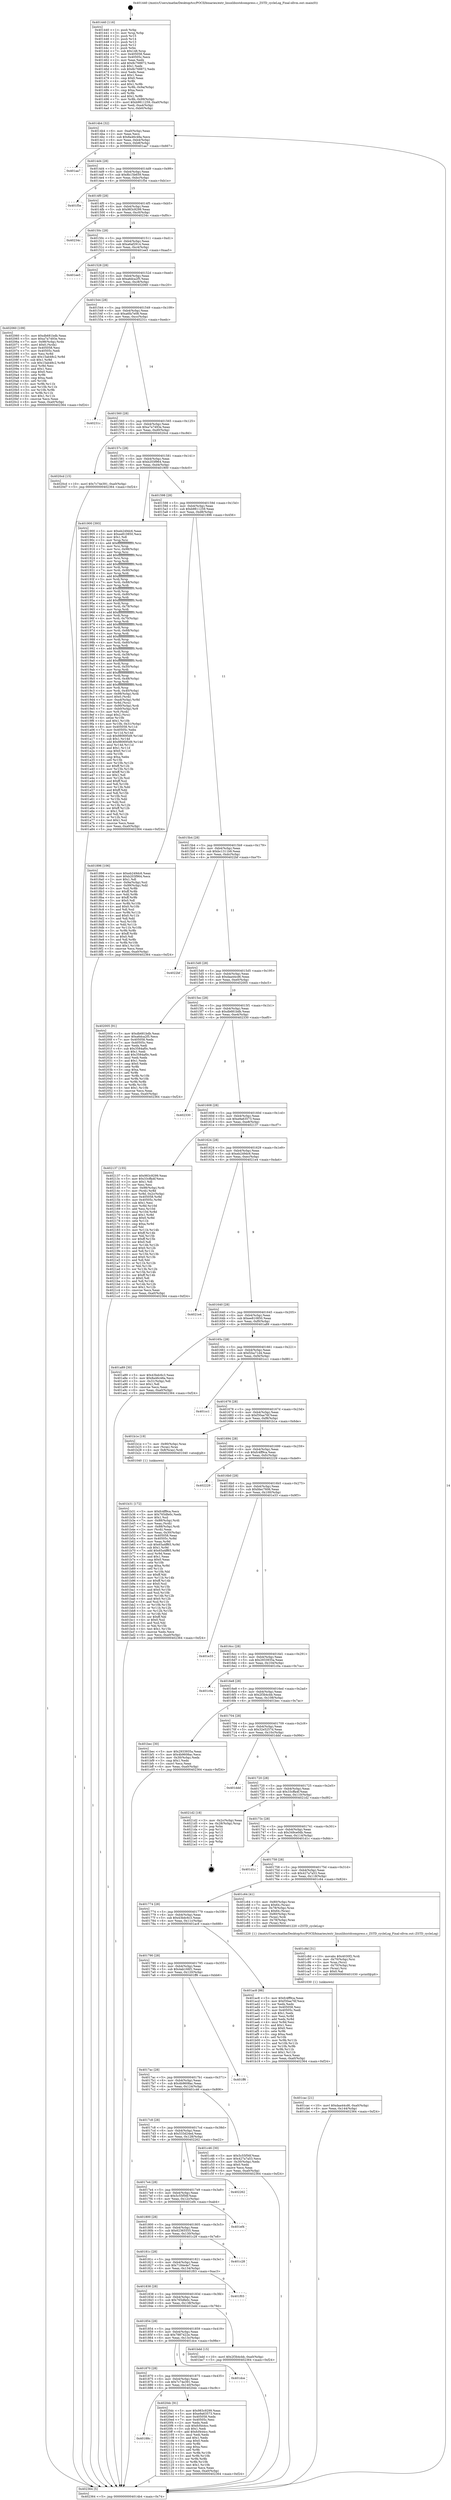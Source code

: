 digraph "0x401440" {
  label = "0x401440 (/mnt/c/Users/mathe/Desktop/tcc/POCII/binaries/extr_linuxlibzstdcompress.c_ZSTD_cycleLog_Final-ollvm.out::main(0))"
  labelloc = "t"
  node[shape=record]

  Entry [label="",width=0.3,height=0.3,shape=circle,fillcolor=black,style=filled]
  "0x4014b4" [label="{
     0x4014b4 [32]\l
     | [instrs]\l
     &nbsp;&nbsp;0x4014b4 \<+6\>: mov -0xa0(%rbp),%eax\l
     &nbsp;&nbsp;0x4014ba \<+2\>: mov %eax,%ecx\l
     &nbsp;&nbsp;0x4014bc \<+6\>: sub $0x8a46c48a,%ecx\l
     &nbsp;&nbsp;0x4014c2 \<+6\>: mov %eax,-0xb4(%rbp)\l
     &nbsp;&nbsp;0x4014c8 \<+6\>: mov %ecx,-0xb8(%rbp)\l
     &nbsp;&nbsp;0x4014ce \<+6\>: je 0000000000401aa7 \<main+0x667\>\l
  }"]
  "0x401aa7" [label="{
     0x401aa7\l
  }", style=dashed]
  "0x4014d4" [label="{
     0x4014d4 [28]\l
     | [instrs]\l
     &nbsp;&nbsp;0x4014d4 \<+5\>: jmp 00000000004014d9 \<main+0x99\>\l
     &nbsp;&nbsp;0x4014d9 \<+6\>: mov -0xb4(%rbp),%eax\l
     &nbsp;&nbsp;0x4014df \<+5\>: sub $0x8b15b659,%eax\l
     &nbsp;&nbsp;0x4014e4 \<+6\>: mov %eax,-0xbc(%rbp)\l
     &nbsp;&nbsp;0x4014ea \<+6\>: je 0000000000401f5e \<main+0xb1e\>\l
  }"]
  Exit [label="",width=0.3,height=0.3,shape=circle,fillcolor=black,style=filled,peripheries=2]
  "0x401f5e" [label="{
     0x401f5e\l
  }", style=dashed]
  "0x4014f0" [label="{
     0x4014f0 [28]\l
     | [instrs]\l
     &nbsp;&nbsp;0x4014f0 \<+5\>: jmp 00000000004014f5 \<main+0xb5\>\l
     &nbsp;&nbsp;0x4014f5 \<+6\>: mov -0xb4(%rbp),%eax\l
     &nbsp;&nbsp;0x4014fb \<+5\>: sub $0x983c9299,%eax\l
     &nbsp;&nbsp;0x401500 \<+6\>: mov %eax,-0xc0(%rbp)\l
     &nbsp;&nbsp;0x401506 \<+6\>: je 000000000040234c \<main+0xf0c\>\l
  }"]
  "0x40188c" [label="{
     0x40188c\l
  }", style=dashed]
  "0x40234c" [label="{
     0x40234c\l
  }", style=dashed]
  "0x40150c" [label="{
     0x40150c [28]\l
     | [instrs]\l
     &nbsp;&nbsp;0x40150c \<+5\>: jmp 0000000000401511 \<main+0xd1\>\l
     &nbsp;&nbsp;0x401511 \<+6\>: mov -0xb4(%rbp),%eax\l
     &nbsp;&nbsp;0x401517 \<+5\>: sub $0xa6af2914,%eax\l
     &nbsp;&nbsp;0x40151c \<+6\>: mov %eax,-0xc4(%rbp)\l
     &nbsp;&nbsp;0x401522 \<+6\>: je 0000000000401ee5 \<main+0xaa5\>\l
  }"]
  "0x4020dc" [label="{
     0x4020dc [91]\l
     | [instrs]\l
     &nbsp;&nbsp;0x4020dc \<+5\>: mov $0x983c9299,%eax\l
     &nbsp;&nbsp;0x4020e1 \<+5\>: mov $0xe9a63573,%ecx\l
     &nbsp;&nbsp;0x4020e6 \<+7\>: mov 0x405058,%edx\l
     &nbsp;&nbsp;0x4020ed \<+7\>: mov 0x40505c,%esi\l
     &nbsp;&nbsp;0x4020f4 \<+2\>: mov %edx,%edi\l
     &nbsp;&nbsp;0x4020f6 \<+6\>: sub $0xfcf444cc,%edi\l
     &nbsp;&nbsp;0x4020fc \<+3\>: sub $0x1,%edi\l
     &nbsp;&nbsp;0x4020ff \<+6\>: add $0xfcf444cc,%edi\l
     &nbsp;&nbsp;0x402105 \<+3\>: imul %edi,%edx\l
     &nbsp;&nbsp;0x402108 \<+3\>: and $0x1,%edx\l
     &nbsp;&nbsp;0x40210b \<+3\>: cmp $0x0,%edx\l
     &nbsp;&nbsp;0x40210e \<+4\>: sete %r8b\l
     &nbsp;&nbsp;0x402112 \<+3\>: cmp $0xa,%esi\l
     &nbsp;&nbsp;0x402115 \<+4\>: setl %r9b\l
     &nbsp;&nbsp;0x402119 \<+3\>: mov %r8b,%r10b\l
     &nbsp;&nbsp;0x40211c \<+3\>: and %r9b,%r10b\l
     &nbsp;&nbsp;0x40211f \<+3\>: xor %r9b,%r8b\l
     &nbsp;&nbsp;0x402122 \<+3\>: or %r8b,%r10b\l
     &nbsp;&nbsp;0x402125 \<+4\>: test $0x1,%r10b\l
     &nbsp;&nbsp;0x402129 \<+3\>: cmovne %ecx,%eax\l
     &nbsp;&nbsp;0x40212c \<+6\>: mov %eax,-0xa0(%rbp)\l
     &nbsp;&nbsp;0x402132 \<+5\>: jmp 0000000000402364 \<main+0xf24\>\l
  }"]
  "0x401ee5" [label="{
     0x401ee5\l
  }", style=dashed]
  "0x401528" [label="{
     0x401528 [28]\l
     | [instrs]\l
     &nbsp;&nbsp;0x401528 \<+5\>: jmp 000000000040152d \<main+0xed\>\l
     &nbsp;&nbsp;0x40152d \<+6\>: mov -0xb4(%rbp),%eax\l
     &nbsp;&nbsp;0x401533 \<+5\>: sub $0xa6dca2f5,%eax\l
     &nbsp;&nbsp;0x401538 \<+6\>: mov %eax,-0xc8(%rbp)\l
     &nbsp;&nbsp;0x40153e \<+6\>: je 0000000000402060 \<main+0xc20\>\l
  }"]
  "0x401870" [label="{
     0x401870 [28]\l
     | [instrs]\l
     &nbsp;&nbsp;0x401870 \<+5\>: jmp 0000000000401875 \<main+0x435\>\l
     &nbsp;&nbsp;0x401875 \<+6\>: mov -0xb4(%rbp),%eax\l
     &nbsp;&nbsp;0x40187b \<+5\>: sub $0x7c74e391,%eax\l
     &nbsp;&nbsp;0x401880 \<+6\>: mov %eax,-0x140(%rbp)\l
     &nbsp;&nbsp;0x401886 \<+6\>: je 00000000004020dc \<main+0xc9c\>\l
  }"]
  "0x402060" [label="{
     0x402060 [109]\l
     | [instrs]\l
     &nbsp;&nbsp;0x402060 \<+5\>: mov $0xdb681bdb,%eax\l
     &nbsp;&nbsp;0x402065 \<+5\>: mov $0xa7a7493e,%ecx\l
     &nbsp;&nbsp;0x40206a \<+7\>: mov -0x98(%rbp),%rdx\l
     &nbsp;&nbsp;0x402071 \<+6\>: movl $0x0,(%rdx)\l
     &nbsp;&nbsp;0x402077 \<+7\>: mov 0x405058,%esi\l
     &nbsp;&nbsp;0x40207e \<+7\>: mov 0x40505c,%edi\l
     &nbsp;&nbsp;0x402085 \<+3\>: mov %esi,%r8d\l
     &nbsp;&nbsp;0x402088 \<+7\>: add $0x15ab48c2,%r8d\l
     &nbsp;&nbsp;0x40208f \<+4\>: sub $0x1,%r8d\l
     &nbsp;&nbsp;0x402093 \<+7\>: sub $0x15ab48c2,%r8d\l
     &nbsp;&nbsp;0x40209a \<+4\>: imul %r8d,%esi\l
     &nbsp;&nbsp;0x40209e \<+3\>: and $0x1,%esi\l
     &nbsp;&nbsp;0x4020a1 \<+3\>: cmp $0x0,%esi\l
     &nbsp;&nbsp;0x4020a4 \<+4\>: sete %r9b\l
     &nbsp;&nbsp;0x4020a8 \<+3\>: cmp $0xa,%edi\l
     &nbsp;&nbsp;0x4020ab \<+4\>: setl %r10b\l
     &nbsp;&nbsp;0x4020af \<+3\>: mov %r9b,%r11b\l
     &nbsp;&nbsp;0x4020b2 \<+3\>: and %r10b,%r11b\l
     &nbsp;&nbsp;0x4020b5 \<+3\>: xor %r10b,%r9b\l
     &nbsp;&nbsp;0x4020b8 \<+3\>: or %r9b,%r11b\l
     &nbsp;&nbsp;0x4020bb \<+4\>: test $0x1,%r11b\l
     &nbsp;&nbsp;0x4020bf \<+3\>: cmovne %ecx,%eax\l
     &nbsp;&nbsp;0x4020c2 \<+6\>: mov %eax,-0xa0(%rbp)\l
     &nbsp;&nbsp;0x4020c8 \<+5\>: jmp 0000000000402364 \<main+0xf24\>\l
  }"]
  "0x401544" [label="{
     0x401544 [28]\l
     | [instrs]\l
     &nbsp;&nbsp;0x401544 \<+5\>: jmp 0000000000401549 \<main+0x109\>\l
     &nbsp;&nbsp;0x401549 \<+6\>: mov -0xb4(%rbp),%eax\l
     &nbsp;&nbsp;0x40154f \<+5\>: sub $0xa6fa7e08,%eax\l
     &nbsp;&nbsp;0x401554 \<+6\>: mov %eax,-0xcc(%rbp)\l
     &nbsp;&nbsp;0x40155a \<+6\>: je 000000000040231c \<main+0xedc\>\l
  }"]
  "0x401dce" [label="{
     0x401dce\l
  }", style=dashed]
  "0x40231c" [label="{
     0x40231c\l
  }", style=dashed]
  "0x401560" [label="{
     0x401560 [28]\l
     | [instrs]\l
     &nbsp;&nbsp;0x401560 \<+5\>: jmp 0000000000401565 \<main+0x125\>\l
     &nbsp;&nbsp;0x401565 \<+6\>: mov -0xb4(%rbp),%eax\l
     &nbsp;&nbsp;0x40156b \<+5\>: sub $0xa7a7493e,%eax\l
     &nbsp;&nbsp;0x401570 \<+6\>: mov %eax,-0xd0(%rbp)\l
     &nbsp;&nbsp;0x401576 \<+6\>: je 00000000004020cd \<main+0xc8d\>\l
  }"]
  "0x401cac" [label="{
     0x401cac [21]\l
     | [instrs]\l
     &nbsp;&nbsp;0x401cac \<+10\>: movl $0xdaa44cd6,-0xa0(%rbp)\l
     &nbsp;&nbsp;0x401cb6 \<+6\>: mov %eax,-0x144(%rbp)\l
     &nbsp;&nbsp;0x401cbc \<+5\>: jmp 0000000000402364 \<main+0xf24\>\l
  }"]
  "0x4020cd" [label="{
     0x4020cd [15]\l
     | [instrs]\l
     &nbsp;&nbsp;0x4020cd \<+10\>: movl $0x7c74e391,-0xa0(%rbp)\l
     &nbsp;&nbsp;0x4020d7 \<+5\>: jmp 0000000000402364 \<main+0xf24\>\l
  }"]
  "0x40157c" [label="{
     0x40157c [28]\l
     | [instrs]\l
     &nbsp;&nbsp;0x40157c \<+5\>: jmp 0000000000401581 \<main+0x141\>\l
     &nbsp;&nbsp;0x401581 \<+6\>: mov -0xb4(%rbp),%eax\l
     &nbsp;&nbsp;0x401587 \<+5\>: sub $0xb203f964,%eax\l
     &nbsp;&nbsp;0x40158c \<+6\>: mov %eax,-0xd4(%rbp)\l
     &nbsp;&nbsp;0x401592 \<+6\>: je 0000000000401900 \<main+0x4c0\>\l
  }"]
  "0x401c8d" [label="{
     0x401c8d [31]\l
     | [instrs]\l
     &nbsp;&nbsp;0x401c8d \<+10\>: movabs $0x4030f2,%rdi\l
     &nbsp;&nbsp;0x401c97 \<+4\>: mov -0x70(%rbp),%rsi\l
     &nbsp;&nbsp;0x401c9b \<+3\>: mov %rax,(%rsi)\l
     &nbsp;&nbsp;0x401c9e \<+4\>: mov -0x70(%rbp),%rax\l
     &nbsp;&nbsp;0x401ca2 \<+3\>: mov (%rax),%rsi\l
     &nbsp;&nbsp;0x401ca5 \<+2\>: mov $0x0,%al\l
     &nbsp;&nbsp;0x401ca7 \<+5\>: call 0000000000401030 \<printf@plt\>\l
     | [calls]\l
     &nbsp;&nbsp;0x401030 \{1\} (unknown)\l
  }"]
  "0x401900" [label="{
     0x401900 [393]\l
     | [instrs]\l
     &nbsp;&nbsp;0x401900 \<+5\>: mov $0xeb249dc6,%eax\l
     &nbsp;&nbsp;0x401905 \<+5\>: mov $0xee810850,%ecx\l
     &nbsp;&nbsp;0x40190a \<+2\>: mov $0x1,%dl\l
     &nbsp;&nbsp;0x40190c \<+3\>: mov %rsp,%rsi\l
     &nbsp;&nbsp;0x40190f \<+4\>: add $0xfffffffffffffff0,%rsi\l
     &nbsp;&nbsp;0x401913 \<+3\>: mov %rsi,%rsp\l
     &nbsp;&nbsp;0x401916 \<+7\>: mov %rsi,-0x98(%rbp)\l
     &nbsp;&nbsp;0x40191d \<+3\>: mov %rsp,%rsi\l
     &nbsp;&nbsp;0x401920 \<+4\>: add $0xfffffffffffffff0,%rsi\l
     &nbsp;&nbsp;0x401924 \<+3\>: mov %rsi,%rsp\l
     &nbsp;&nbsp;0x401927 \<+3\>: mov %rsp,%rdi\l
     &nbsp;&nbsp;0x40192a \<+4\>: add $0xfffffffffffffff0,%rdi\l
     &nbsp;&nbsp;0x40192e \<+3\>: mov %rdi,%rsp\l
     &nbsp;&nbsp;0x401931 \<+7\>: mov %rdi,-0x90(%rbp)\l
     &nbsp;&nbsp;0x401938 \<+3\>: mov %rsp,%rdi\l
     &nbsp;&nbsp;0x40193b \<+4\>: add $0xfffffffffffffff0,%rdi\l
     &nbsp;&nbsp;0x40193f \<+3\>: mov %rdi,%rsp\l
     &nbsp;&nbsp;0x401942 \<+7\>: mov %rdi,-0x88(%rbp)\l
     &nbsp;&nbsp;0x401949 \<+3\>: mov %rsp,%rdi\l
     &nbsp;&nbsp;0x40194c \<+4\>: add $0xfffffffffffffff0,%rdi\l
     &nbsp;&nbsp;0x401950 \<+3\>: mov %rdi,%rsp\l
     &nbsp;&nbsp;0x401953 \<+4\>: mov %rdi,-0x80(%rbp)\l
     &nbsp;&nbsp;0x401957 \<+3\>: mov %rsp,%rdi\l
     &nbsp;&nbsp;0x40195a \<+4\>: add $0xfffffffffffffff0,%rdi\l
     &nbsp;&nbsp;0x40195e \<+3\>: mov %rdi,%rsp\l
     &nbsp;&nbsp;0x401961 \<+4\>: mov %rdi,-0x78(%rbp)\l
     &nbsp;&nbsp;0x401965 \<+3\>: mov %rsp,%rdi\l
     &nbsp;&nbsp;0x401968 \<+4\>: add $0xfffffffffffffff0,%rdi\l
     &nbsp;&nbsp;0x40196c \<+3\>: mov %rdi,%rsp\l
     &nbsp;&nbsp;0x40196f \<+4\>: mov %rdi,-0x70(%rbp)\l
     &nbsp;&nbsp;0x401973 \<+3\>: mov %rsp,%rdi\l
     &nbsp;&nbsp;0x401976 \<+4\>: add $0xfffffffffffffff0,%rdi\l
     &nbsp;&nbsp;0x40197a \<+3\>: mov %rdi,%rsp\l
     &nbsp;&nbsp;0x40197d \<+4\>: mov %rdi,-0x68(%rbp)\l
     &nbsp;&nbsp;0x401981 \<+3\>: mov %rsp,%rdi\l
     &nbsp;&nbsp;0x401984 \<+4\>: add $0xfffffffffffffff0,%rdi\l
     &nbsp;&nbsp;0x401988 \<+3\>: mov %rdi,%rsp\l
     &nbsp;&nbsp;0x40198b \<+4\>: mov %rdi,-0x60(%rbp)\l
     &nbsp;&nbsp;0x40198f \<+3\>: mov %rsp,%rdi\l
     &nbsp;&nbsp;0x401992 \<+4\>: add $0xfffffffffffffff0,%rdi\l
     &nbsp;&nbsp;0x401996 \<+3\>: mov %rdi,%rsp\l
     &nbsp;&nbsp;0x401999 \<+4\>: mov %rdi,-0x58(%rbp)\l
     &nbsp;&nbsp;0x40199d \<+3\>: mov %rsp,%rdi\l
     &nbsp;&nbsp;0x4019a0 \<+4\>: add $0xfffffffffffffff0,%rdi\l
     &nbsp;&nbsp;0x4019a4 \<+3\>: mov %rdi,%rsp\l
     &nbsp;&nbsp;0x4019a7 \<+4\>: mov %rdi,-0x50(%rbp)\l
     &nbsp;&nbsp;0x4019ab \<+3\>: mov %rsp,%rdi\l
     &nbsp;&nbsp;0x4019ae \<+4\>: add $0xfffffffffffffff0,%rdi\l
     &nbsp;&nbsp;0x4019b2 \<+3\>: mov %rdi,%rsp\l
     &nbsp;&nbsp;0x4019b5 \<+4\>: mov %rdi,-0x48(%rbp)\l
     &nbsp;&nbsp;0x4019b9 \<+3\>: mov %rsp,%rdi\l
     &nbsp;&nbsp;0x4019bc \<+4\>: add $0xfffffffffffffff0,%rdi\l
     &nbsp;&nbsp;0x4019c0 \<+3\>: mov %rdi,%rsp\l
     &nbsp;&nbsp;0x4019c3 \<+4\>: mov %rdi,-0x40(%rbp)\l
     &nbsp;&nbsp;0x4019c7 \<+7\>: mov -0x98(%rbp),%rdi\l
     &nbsp;&nbsp;0x4019ce \<+6\>: movl $0x0,(%rdi)\l
     &nbsp;&nbsp;0x4019d4 \<+7\>: mov -0xa4(%rbp),%r8d\l
     &nbsp;&nbsp;0x4019db \<+3\>: mov %r8d,(%rsi)\l
     &nbsp;&nbsp;0x4019de \<+7\>: mov -0x90(%rbp),%rdi\l
     &nbsp;&nbsp;0x4019e5 \<+7\>: mov -0xb0(%rbp),%r9\l
     &nbsp;&nbsp;0x4019ec \<+3\>: mov %r9,(%rdi)\l
     &nbsp;&nbsp;0x4019ef \<+3\>: cmpl $0x2,(%rsi)\l
     &nbsp;&nbsp;0x4019f2 \<+4\>: setne %r10b\l
     &nbsp;&nbsp;0x4019f6 \<+4\>: and $0x1,%r10b\l
     &nbsp;&nbsp;0x4019fa \<+4\>: mov %r10b,-0x31(%rbp)\l
     &nbsp;&nbsp;0x4019fe \<+8\>: mov 0x405058,%r11d\l
     &nbsp;&nbsp;0x401a06 \<+7\>: mov 0x40505c,%ebx\l
     &nbsp;&nbsp;0x401a0d \<+3\>: mov %r11d,%r14d\l
     &nbsp;&nbsp;0x401a10 \<+7\>: sub $0x980695d9,%r14d\l
     &nbsp;&nbsp;0x401a17 \<+4\>: sub $0x1,%r14d\l
     &nbsp;&nbsp;0x401a1b \<+7\>: add $0x980695d9,%r14d\l
     &nbsp;&nbsp;0x401a22 \<+4\>: imul %r14d,%r11d\l
     &nbsp;&nbsp;0x401a26 \<+4\>: and $0x1,%r11d\l
     &nbsp;&nbsp;0x401a2a \<+4\>: cmp $0x0,%r11d\l
     &nbsp;&nbsp;0x401a2e \<+4\>: sete %r10b\l
     &nbsp;&nbsp;0x401a32 \<+3\>: cmp $0xa,%ebx\l
     &nbsp;&nbsp;0x401a35 \<+4\>: setl %r15b\l
     &nbsp;&nbsp;0x401a39 \<+3\>: mov %r10b,%r12b\l
     &nbsp;&nbsp;0x401a3c \<+4\>: xor $0xff,%r12b\l
     &nbsp;&nbsp;0x401a40 \<+3\>: mov %r15b,%r13b\l
     &nbsp;&nbsp;0x401a43 \<+4\>: xor $0xff,%r13b\l
     &nbsp;&nbsp;0x401a47 \<+3\>: xor $0x1,%dl\l
     &nbsp;&nbsp;0x401a4a \<+3\>: mov %r12b,%sil\l
     &nbsp;&nbsp;0x401a4d \<+4\>: and $0xff,%sil\l
     &nbsp;&nbsp;0x401a51 \<+3\>: and %dl,%r10b\l
     &nbsp;&nbsp;0x401a54 \<+3\>: mov %r13b,%dil\l
     &nbsp;&nbsp;0x401a57 \<+4\>: and $0xff,%dil\l
     &nbsp;&nbsp;0x401a5b \<+3\>: and %dl,%r15b\l
     &nbsp;&nbsp;0x401a5e \<+3\>: or %r10b,%sil\l
     &nbsp;&nbsp;0x401a61 \<+3\>: or %r15b,%dil\l
     &nbsp;&nbsp;0x401a64 \<+3\>: xor %dil,%sil\l
     &nbsp;&nbsp;0x401a67 \<+3\>: or %r13b,%r12b\l
     &nbsp;&nbsp;0x401a6a \<+4\>: xor $0xff,%r12b\l
     &nbsp;&nbsp;0x401a6e \<+3\>: or $0x1,%dl\l
     &nbsp;&nbsp;0x401a71 \<+3\>: and %dl,%r12b\l
     &nbsp;&nbsp;0x401a74 \<+3\>: or %r12b,%sil\l
     &nbsp;&nbsp;0x401a77 \<+4\>: test $0x1,%sil\l
     &nbsp;&nbsp;0x401a7b \<+3\>: cmovne %ecx,%eax\l
     &nbsp;&nbsp;0x401a7e \<+6\>: mov %eax,-0xa0(%rbp)\l
     &nbsp;&nbsp;0x401a84 \<+5\>: jmp 0000000000402364 \<main+0xf24\>\l
  }"]
  "0x401598" [label="{
     0x401598 [28]\l
     | [instrs]\l
     &nbsp;&nbsp;0x401598 \<+5\>: jmp 000000000040159d \<main+0x15d\>\l
     &nbsp;&nbsp;0x40159d \<+6\>: mov -0xb4(%rbp),%eax\l
     &nbsp;&nbsp;0x4015a3 \<+5\>: sub $0xb9811259,%eax\l
     &nbsp;&nbsp;0x4015a8 \<+6\>: mov %eax,-0xd8(%rbp)\l
     &nbsp;&nbsp;0x4015ae \<+6\>: je 0000000000401896 \<main+0x456\>\l
  }"]
  "0x401854" [label="{
     0x401854 [28]\l
     | [instrs]\l
     &nbsp;&nbsp;0x401854 \<+5\>: jmp 0000000000401859 \<main+0x419\>\l
     &nbsp;&nbsp;0x401859 \<+6\>: mov -0xb4(%rbp),%eax\l
     &nbsp;&nbsp;0x40185f \<+5\>: sub $0x7887422e,%eax\l
     &nbsp;&nbsp;0x401864 \<+6\>: mov %eax,-0x13c(%rbp)\l
     &nbsp;&nbsp;0x40186a \<+6\>: je 0000000000401dce \<main+0x98e\>\l
  }"]
  "0x401896" [label="{
     0x401896 [106]\l
     | [instrs]\l
     &nbsp;&nbsp;0x401896 \<+5\>: mov $0xeb249dc6,%eax\l
     &nbsp;&nbsp;0x40189b \<+5\>: mov $0xb203f964,%ecx\l
     &nbsp;&nbsp;0x4018a0 \<+2\>: mov $0x1,%dl\l
     &nbsp;&nbsp;0x4018a2 \<+7\>: mov -0x9a(%rbp),%sil\l
     &nbsp;&nbsp;0x4018a9 \<+7\>: mov -0x99(%rbp),%dil\l
     &nbsp;&nbsp;0x4018b0 \<+3\>: mov %sil,%r8b\l
     &nbsp;&nbsp;0x4018b3 \<+4\>: xor $0xff,%r8b\l
     &nbsp;&nbsp;0x4018b7 \<+3\>: mov %dil,%r9b\l
     &nbsp;&nbsp;0x4018ba \<+4\>: xor $0xff,%r9b\l
     &nbsp;&nbsp;0x4018be \<+3\>: xor $0x0,%dl\l
     &nbsp;&nbsp;0x4018c1 \<+3\>: mov %r8b,%r10b\l
     &nbsp;&nbsp;0x4018c4 \<+4\>: and $0x0,%r10b\l
     &nbsp;&nbsp;0x4018c8 \<+3\>: and %dl,%sil\l
     &nbsp;&nbsp;0x4018cb \<+3\>: mov %r9b,%r11b\l
     &nbsp;&nbsp;0x4018ce \<+4\>: and $0x0,%r11b\l
     &nbsp;&nbsp;0x4018d2 \<+3\>: and %dl,%dil\l
     &nbsp;&nbsp;0x4018d5 \<+3\>: or %sil,%r10b\l
     &nbsp;&nbsp;0x4018d8 \<+3\>: or %dil,%r11b\l
     &nbsp;&nbsp;0x4018db \<+3\>: xor %r11b,%r10b\l
     &nbsp;&nbsp;0x4018de \<+3\>: or %r9b,%r8b\l
     &nbsp;&nbsp;0x4018e1 \<+4\>: xor $0xff,%r8b\l
     &nbsp;&nbsp;0x4018e5 \<+3\>: or $0x0,%dl\l
     &nbsp;&nbsp;0x4018e8 \<+3\>: and %dl,%r8b\l
     &nbsp;&nbsp;0x4018eb \<+3\>: or %r8b,%r10b\l
     &nbsp;&nbsp;0x4018ee \<+4\>: test $0x1,%r10b\l
     &nbsp;&nbsp;0x4018f2 \<+3\>: cmovne %ecx,%eax\l
     &nbsp;&nbsp;0x4018f5 \<+6\>: mov %eax,-0xa0(%rbp)\l
     &nbsp;&nbsp;0x4018fb \<+5\>: jmp 0000000000402364 \<main+0xf24\>\l
  }"]
  "0x4015b4" [label="{
     0x4015b4 [28]\l
     | [instrs]\l
     &nbsp;&nbsp;0x4015b4 \<+5\>: jmp 00000000004015b9 \<main+0x179\>\l
     &nbsp;&nbsp;0x4015b9 \<+6\>: mov -0xb4(%rbp),%eax\l
     &nbsp;&nbsp;0x4015bf \<+5\>: sub $0xbc1311b9,%eax\l
     &nbsp;&nbsp;0x4015c4 \<+6\>: mov %eax,-0xdc(%rbp)\l
     &nbsp;&nbsp;0x4015ca \<+6\>: je 00000000004022bf \<main+0xe7f\>\l
  }"]
  "0x402364" [label="{
     0x402364 [5]\l
     | [instrs]\l
     &nbsp;&nbsp;0x402364 \<+5\>: jmp 00000000004014b4 \<main+0x74\>\l
  }"]
  "0x401440" [label="{
     0x401440 [116]\l
     | [instrs]\l
     &nbsp;&nbsp;0x401440 \<+1\>: push %rbp\l
     &nbsp;&nbsp;0x401441 \<+3\>: mov %rsp,%rbp\l
     &nbsp;&nbsp;0x401444 \<+2\>: push %r15\l
     &nbsp;&nbsp;0x401446 \<+2\>: push %r14\l
     &nbsp;&nbsp;0x401448 \<+2\>: push %r13\l
     &nbsp;&nbsp;0x40144a \<+2\>: push %r12\l
     &nbsp;&nbsp;0x40144c \<+1\>: push %rbx\l
     &nbsp;&nbsp;0x40144d \<+7\>: sub $0x148,%rsp\l
     &nbsp;&nbsp;0x401454 \<+7\>: mov 0x405058,%eax\l
     &nbsp;&nbsp;0x40145b \<+7\>: mov 0x40505c,%ecx\l
     &nbsp;&nbsp;0x401462 \<+2\>: mov %eax,%edx\l
     &nbsp;&nbsp;0x401464 \<+6\>: add $0x8c768872,%edx\l
     &nbsp;&nbsp;0x40146a \<+3\>: sub $0x1,%edx\l
     &nbsp;&nbsp;0x40146d \<+6\>: sub $0x8c768872,%edx\l
     &nbsp;&nbsp;0x401473 \<+3\>: imul %edx,%eax\l
     &nbsp;&nbsp;0x401476 \<+3\>: and $0x1,%eax\l
     &nbsp;&nbsp;0x401479 \<+3\>: cmp $0x0,%eax\l
     &nbsp;&nbsp;0x40147c \<+4\>: sete %r8b\l
     &nbsp;&nbsp;0x401480 \<+4\>: and $0x1,%r8b\l
     &nbsp;&nbsp;0x401484 \<+7\>: mov %r8b,-0x9a(%rbp)\l
     &nbsp;&nbsp;0x40148b \<+3\>: cmp $0xa,%ecx\l
     &nbsp;&nbsp;0x40148e \<+4\>: setl %r8b\l
     &nbsp;&nbsp;0x401492 \<+4\>: and $0x1,%r8b\l
     &nbsp;&nbsp;0x401496 \<+7\>: mov %r8b,-0x99(%rbp)\l
     &nbsp;&nbsp;0x40149d \<+10\>: movl $0xb9811259,-0xa0(%rbp)\l
     &nbsp;&nbsp;0x4014a7 \<+6\>: mov %edi,-0xa4(%rbp)\l
     &nbsp;&nbsp;0x4014ad \<+7\>: mov %rsi,-0xb0(%rbp)\l
  }"]
  "0x401bdd" [label="{
     0x401bdd [15]\l
     | [instrs]\l
     &nbsp;&nbsp;0x401bdd \<+10\>: movl $0x2f3b4cbb,-0xa0(%rbp)\l
     &nbsp;&nbsp;0x401be7 \<+5\>: jmp 0000000000402364 \<main+0xf24\>\l
  }"]
  "0x401838" [label="{
     0x401838 [28]\l
     | [instrs]\l
     &nbsp;&nbsp;0x401838 \<+5\>: jmp 000000000040183d \<main+0x3fd\>\l
     &nbsp;&nbsp;0x40183d \<+6\>: mov -0xb4(%rbp),%eax\l
     &nbsp;&nbsp;0x401843 \<+5\>: sub $0x765dfe0c,%eax\l
     &nbsp;&nbsp;0x401848 \<+6\>: mov %eax,-0x138(%rbp)\l
     &nbsp;&nbsp;0x40184e \<+6\>: je 0000000000401bdd \<main+0x79d\>\l
  }"]
  "0x4022bf" [label="{
     0x4022bf\l
  }", style=dashed]
  "0x4015d0" [label="{
     0x4015d0 [28]\l
     | [instrs]\l
     &nbsp;&nbsp;0x4015d0 \<+5\>: jmp 00000000004015d5 \<main+0x195\>\l
     &nbsp;&nbsp;0x4015d5 \<+6\>: mov -0xb4(%rbp),%eax\l
     &nbsp;&nbsp;0x4015db \<+5\>: sub $0xdaa44cd6,%eax\l
     &nbsp;&nbsp;0x4015e0 \<+6\>: mov %eax,-0xe0(%rbp)\l
     &nbsp;&nbsp;0x4015e6 \<+6\>: je 0000000000402005 \<main+0xbc5\>\l
  }"]
  "0x401f03" [label="{
     0x401f03\l
  }", style=dashed]
  "0x402005" [label="{
     0x402005 [91]\l
     | [instrs]\l
     &nbsp;&nbsp;0x402005 \<+5\>: mov $0xdb681bdb,%eax\l
     &nbsp;&nbsp;0x40200a \<+5\>: mov $0xa6dca2f5,%ecx\l
     &nbsp;&nbsp;0x40200f \<+7\>: mov 0x405058,%edx\l
     &nbsp;&nbsp;0x402016 \<+7\>: mov 0x40505c,%esi\l
     &nbsp;&nbsp;0x40201d \<+2\>: mov %edx,%edi\l
     &nbsp;&nbsp;0x40201f \<+6\>: sub $0x3584af0c,%edi\l
     &nbsp;&nbsp;0x402025 \<+3\>: sub $0x1,%edi\l
     &nbsp;&nbsp;0x402028 \<+6\>: add $0x3584af0c,%edi\l
     &nbsp;&nbsp;0x40202e \<+3\>: imul %edi,%edx\l
     &nbsp;&nbsp;0x402031 \<+3\>: and $0x1,%edx\l
     &nbsp;&nbsp;0x402034 \<+3\>: cmp $0x0,%edx\l
     &nbsp;&nbsp;0x402037 \<+4\>: sete %r8b\l
     &nbsp;&nbsp;0x40203b \<+3\>: cmp $0xa,%esi\l
     &nbsp;&nbsp;0x40203e \<+4\>: setl %r9b\l
     &nbsp;&nbsp;0x402042 \<+3\>: mov %r8b,%r10b\l
     &nbsp;&nbsp;0x402045 \<+3\>: and %r9b,%r10b\l
     &nbsp;&nbsp;0x402048 \<+3\>: xor %r9b,%r8b\l
     &nbsp;&nbsp;0x40204b \<+3\>: or %r8b,%r10b\l
     &nbsp;&nbsp;0x40204e \<+4\>: test $0x1,%r10b\l
     &nbsp;&nbsp;0x402052 \<+3\>: cmovne %ecx,%eax\l
     &nbsp;&nbsp;0x402055 \<+6\>: mov %eax,-0xa0(%rbp)\l
     &nbsp;&nbsp;0x40205b \<+5\>: jmp 0000000000402364 \<main+0xf24\>\l
  }"]
  "0x4015ec" [label="{
     0x4015ec [28]\l
     | [instrs]\l
     &nbsp;&nbsp;0x4015ec \<+5\>: jmp 00000000004015f1 \<main+0x1b1\>\l
     &nbsp;&nbsp;0x4015f1 \<+6\>: mov -0xb4(%rbp),%eax\l
     &nbsp;&nbsp;0x4015f7 \<+5\>: sub $0xdb681bdb,%eax\l
     &nbsp;&nbsp;0x4015fc \<+6\>: mov %eax,-0xe4(%rbp)\l
     &nbsp;&nbsp;0x401602 \<+6\>: je 0000000000402330 \<main+0xef0\>\l
  }"]
  "0x40181c" [label="{
     0x40181c [28]\l
     | [instrs]\l
     &nbsp;&nbsp;0x40181c \<+5\>: jmp 0000000000401821 \<main+0x3e1\>\l
     &nbsp;&nbsp;0x401821 \<+6\>: mov -0xb4(%rbp),%eax\l
     &nbsp;&nbsp;0x401827 \<+5\>: sub $0x7184e4e7,%eax\l
     &nbsp;&nbsp;0x40182c \<+6\>: mov %eax,-0x134(%rbp)\l
     &nbsp;&nbsp;0x401832 \<+6\>: je 0000000000401f03 \<main+0xac3\>\l
  }"]
  "0x402330" [label="{
     0x402330\l
  }", style=dashed]
  "0x401608" [label="{
     0x401608 [28]\l
     | [instrs]\l
     &nbsp;&nbsp;0x401608 \<+5\>: jmp 000000000040160d \<main+0x1cd\>\l
     &nbsp;&nbsp;0x40160d \<+6\>: mov -0xb4(%rbp),%eax\l
     &nbsp;&nbsp;0x401613 \<+5\>: sub $0xe9a63573,%eax\l
     &nbsp;&nbsp;0x401618 \<+6\>: mov %eax,-0xe8(%rbp)\l
     &nbsp;&nbsp;0x40161e \<+6\>: je 0000000000402137 \<main+0xcf7\>\l
  }"]
  "0x401c28" [label="{
     0x401c28\l
  }", style=dashed]
  "0x402137" [label="{
     0x402137 [155]\l
     | [instrs]\l
     &nbsp;&nbsp;0x402137 \<+5\>: mov $0x983c9299,%eax\l
     &nbsp;&nbsp;0x40213c \<+5\>: mov $0x33cffa4f,%ecx\l
     &nbsp;&nbsp;0x402141 \<+2\>: mov $0x1,%dl\l
     &nbsp;&nbsp;0x402143 \<+2\>: xor %esi,%esi\l
     &nbsp;&nbsp;0x402145 \<+7\>: mov -0x98(%rbp),%rdi\l
     &nbsp;&nbsp;0x40214c \<+3\>: mov (%rdi),%r8d\l
     &nbsp;&nbsp;0x40214f \<+4\>: mov %r8d,-0x2c(%rbp)\l
     &nbsp;&nbsp;0x402153 \<+8\>: mov 0x405058,%r8d\l
     &nbsp;&nbsp;0x40215b \<+8\>: mov 0x40505c,%r9d\l
     &nbsp;&nbsp;0x402163 \<+3\>: sub $0x1,%esi\l
     &nbsp;&nbsp;0x402166 \<+3\>: mov %r8d,%r10d\l
     &nbsp;&nbsp;0x402169 \<+3\>: add %esi,%r10d\l
     &nbsp;&nbsp;0x40216c \<+4\>: imul %r10d,%r8d\l
     &nbsp;&nbsp;0x402170 \<+4\>: and $0x1,%r8d\l
     &nbsp;&nbsp;0x402174 \<+4\>: cmp $0x0,%r8d\l
     &nbsp;&nbsp;0x402178 \<+4\>: sete %r11b\l
     &nbsp;&nbsp;0x40217c \<+4\>: cmp $0xa,%r9d\l
     &nbsp;&nbsp;0x402180 \<+3\>: setl %bl\l
     &nbsp;&nbsp;0x402183 \<+3\>: mov %r11b,%r14b\l
     &nbsp;&nbsp;0x402186 \<+4\>: xor $0xff,%r14b\l
     &nbsp;&nbsp;0x40218a \<+3\>: mov %bl,%r15b\l
     &nbsp;&nbsp;0x40218d \<+4\>: xor $0xff,%r15b\l
     &nbsp;&nbsp;0x402191 \<+3\>: xor $0x0,%dl\l
     &nbsp;&nbsp;0x402194 \<+3\>: mov %r14b,%r12b\l
     &nbsp;&nbsp;0x402197 \<+4\>: and $0x0,%r12b\l
     &nbsp;&nbsp;0x40219b \<+3\>: and %dl,%r11b\l
     &nbsp;&nbsp;0x40219e \<+3\>: mov %r15b,%r13b\l
     &nbsp;&nbsp;0x4021a1 \<+4\>: and $0x0,%r13b\l
     &nbsp;&nbsp;0x4021a5 \<+2\>: and %dl,%bl\l
     &nbsp;&nbsp;0x4021a7 \<+3\>: or %r11b,%r12b\l
     &nbsp;&nbsp;0x4021aa \<+3\>: or %bl,%r13b\l
     &nbsp;&nbsp;0x4021ad \<+3\>: xor %r13b,%r12b\l
     &nbsp;&nbsp;0x4021b0 \<+3\>: or %r15b,%r14b\l
     &nbsp;&nbsp;0x4021b3 \<+4\>: xor $0xff,%r14b\l
     &nbsp;&nbsp;0x4021b7 \<+3\>: or $0x0,%dl\l
     &nbsp;&nbsp;0x4021ba \<+3\>: and %dl,%r14b\l
     &nbsp;&nbsp;0x4021bd \<+3\>: or %r14b,%r12b\l
     &nbsp;&nbsp;0x4021c0 \<+4\>: test $0x1,%r12b\l
     &nbsp;&nbsp;0x4021c4 \<+3\>: cmovne %ecx,%eax\l
     &nbsp;&nbsp;0x4021c7 \<+6\>: mov %eax,-0xa0(%rbp)\l
     &nbsp;&nbsp;0x4021cd \<+5\>: jmp 0000000000402364 \<main+0xf24\>\l
  }"]
  "0x401624" [label="{
     0x401624 [28]\l
     | [instrs]\l
     &nbsp;&nbsp;0x401624 \<+5\>: jmp 0000000000401629 \<main+0x1e9\>\l
     &nbsp;&nbsp;0x401629 \<+6\>: mov -0xb4(%rbp),%eax\l
     &nbsp;&nbsp;0x40162f \<+5\>: sub $0xeb249dc6,%eax\l
     &nbsp;&nbsp;0x401634 \<+6\>: mov %eax,-0xec(%rbp)\l
     &nbsp;&nbsp;0x40163a \<+6\>: je 00000000004021e4 \<main+0xda4\>\l
  }"]
  "0x401800" [label="{
     0x401800 [28]\l
     | [instrs]\l
     &nbsp;&nbsp;0x401800 \<+5\>: jmp 0000000000401805 \<main+0x3c5\>\l
     &nbsp;&nbsp;0x401805 \<+6\>: mov -0xb4(%rbp),%eax\l
     &nbsp;&nbsp;0x40180b \<+5\>: sub $0x62365555,%eax\l
     &nbsp;&nbsp;0x401810 \<+6\>: mov %eax,-0x130(%rbp)\l
     &nbsp;&nbsp;0x401816 \<+6\>: je 0000000000401c28 \<main+0x7e8\>\l
  }"]
  "0x4021e4" [label="{
     0x4021e4\l
  }", style=dashed]
  "0x401640" [label="{
     0x401640 [28]\l
     | [instrs]\l
     &nbsp;&nbsp;0x401640 \<+5\>: jmp 0000000000401645 \<main+0x205\>\l
     &nbsp;&nbsp;0x401645 \<+6\>: mov -0xb4(%rbp),%eax\l
     &nbsp;&nbsp;0x40164b \<+5\>: sub $0xee810850,%eax\l
     &nbsp;&nbsp;0x401650 \<+6\>: mov %eax,-0xf0(%rbp)\l
     &nbsp;&nbsp;0x401656 \<+6\>: je 0000000000401a89 \<main+0x649\>\l
  }"]
  "0x401ef4" [label="{
     0x401ef4\l
  }", style=dashed]
  "0x401a89" [label="{
     0x401a89 [30]\l
     | [instrs]\l
     &nbsp;&nbsp;0x401a89 \<+5\>: mov $0x43bdc6c3,%eax\l
     &nbsp;&nbsp;0x401a8e \<+5\>: mov $0x8a46c48a,%ecx\l
     &nbsp;&nbsp;0x401a93 \<+3\>: mov -0x31(%rbp),%dl\l
     &nbsp;&nbsp;0x401a96 \<+3\>: test $0x1,%dl\l
     &nbsp;&nbsp;0x401a99 \<+3\>: cmovne %ecx,%eax\l
     &nbsp;&nbsp;0x401a9c \<+6\>: mov %eax,-0xa0(%rbp)\l
     &nbsp;&nbsp;0x401aa2 \<+5\>: jmp 0000000000402364 \<main+0xf24\>\l
  }"]
  "0x40165c" [label="{
     0x40165c [28]\l
     | [instrs]\l
     &nbsp;&nbsp;0x40165c \<+5\>: jmp 0000000000401661 \<main+0x221\>\l
     &nbsp;&nbsp;0x401661 \<+6\>: mov -0xb4(%rbp),%eax\l
     &nbsp;&nbsp;0x401667 \<+5\>: sub $0xf2ba71d4,%eax\l
     &nbsp;&nbsp;0x40166c \<+6\>: mov %eax,-0xf4(%rbp)\l
     &nbsp;&nbsp;0x401672 \<+6\>: je 0000000000401cc1 \<main+0x881\>\l
  }"]
  "0x4017e4" [label="{
     0x4017e4 [28]\l
     | [instrs]\l
     &nbsp;&nbsp;0x4017e4 \<+5\>: jmp 00000000004017e9 \<main+0x3a9\>\l
     &nbsp;&nbsp;0x4017e9 \<+6\>: mov -0xb4(%rbp),%eax\l
     &nbsp;&nbsp;0x4017ef \<+5\>: sub $0x5c55f56f,%eax\l
     &nbsp;&nbsp;0x4017f4 \<+6\>: mov %eax,-0x12c(%rbp)\l
     &nbsp;&nbsp;0x4017fa \<+6\>: je 0000000000401ef4 \<main+0xab4\>\l
  }"]
  "0x401cc1" [label="{
     0x401cc1\l
  }", style=dashed]
  "0x401678" [label="{
     0x401678 [28]\l
     | [instrs]\l
     &nbsp;&nbsp;0x401678 \<+5\>: jmp 000000000040167d \<main+0x23d\>\l
     &nbsp;&nbsp;0x40167d \<+6\>: mov -0xb4(%rbp),%eax\l
     &nbsp;&nbsp;0x401683 \<+5\>: sub $0xf30aa76f,%eax\l
     &nbsp;&nbsp;0x401688 \<+6\>: mov %eax,-0xf8(%rbp)\l
     &nbsp;&nbsp;0x40168e \<+6\>: je 0000000000401b1e \<main+0x6de\>\l
  }"]
  "0x402262" [label="{
     0x402262\l
  }", style=dashed]
  "0x401b1e" [label="{
     0x401b1e [19]\l
     | [instrs]\l
     &nbsp;&nbsp;0x401b1e \<+7\>: mov -0x90(%rbp),%rax\l
     &nbsp;&nbsp;0x401b25 \<+3\>: mov (%rax),%rax\l
     &nbsp;&nbsp;0x401b28 \<+4\>: mov 0x8(%rax),%rdi\l
     &nbsp;&nbsp;0x401b2c \<+5\>: call 0000000000401040 \<atoi@plt\>\l
     | [calls]\l
     &nbsp;&nbsp;0x401040 \{1\} (unknown)\l
  }"]
  "0x401694" [label="{
     0x401694 [28]\l
     | [instrs]\l
     &nbsp;&nbsp;0x401694 \<+5\>: jmp 0000000000401699 \<main+0x259\>\l
     &nbsp;&nbsp;0x401699 \<+6\>: mov -0xb4(%rbp),%eax\l
     &nbsp;&nbsp;0x40169f \<+5\>: sub $0xfc4ff9ca,%eax\l
     &nbsp;&nbsp;0x4016a4 \<+6\>: mov %eax,-0xfc(%rbp)\l
     &nbsp;&nbsp;0x4016aa \<+6\>: je 0000000000402229 \<main+0xde9\>\l
  }"]
  "0x4017c8" [label="{
     0x4017c8 [28]\l
     | [instrs]\l
     &nbsp;&nbsp;0x4017c8 \<+5\>: jmp 00000000004017cd \<main+0x38d\>\l
     &nbsp;&nbsp;0x4017cd \<+6\>: mov -0xb4(%rbp),%eax\l
     &nbsp;&nbsp;0x4017d3 \<+5\>: sub $0x533d24ed,%eax\l
     &nbsp;&nbsp;0x4017d8 \<+6\>: mov %eax,-0x128(%rbp)\l
     &nbsp;&nbsp;0x4017de \<+6\>: je 0000000000402262 \<main+0xe22\>\l
  }"]
  "0x402229" [label="{
     0x402229\l
  }", style=dashed]
  "0x4016b0" [label="{
     0x4016b0 [28]\l
     | [instrs]\l
     &nbsp;&nbsp;0x4016b0 \<+5\>: jmp 00000000004016b5 \<main+0x275\>\l
     &nbsp;&nbsp;0x4016b5 \<+6\>: mov -0xb4(%rbp),%eax\l
     &nbsp;&nbsp;0x4016bb \<+5\>: sub $0xfdec7606,%eax\l
     &nbsp;&nbsp;0x4016c0 \<+6\>: mov %eax,-0x100(%rbp)\l
     &nbsp;&nbsp;0x4016c6 \<+6\>: je 0000000000401e33 \<main+0x9f3\>\l
  }"]
  "0x401c46" [label="{
     0x401c46 [30]\l
     | [instrs]\l
     &nbsp;&nbsp;0x401c46 \<+5\>: mov $0x5c55f56f,%eax\l
     &nbsp;&nbsp;0x401c4b \<+5\>: mov $0x427a7a53,%ecx\l
     &nbsp;&nbsp;0x401c50 \<+3\>: mov -0x30(%rbp),%edx\l
     &nbsp;&nbsp;0x401c53 \<+3\>: cmp $0x0,%edx\l
     &nbsp;&nbsp;0x401c56 \<+3\>: cmove %ecx,%eax\l
     &nbsp;&nbsp;0x401c59 \<+6\>: mov %eax,-0xa0(%rbp)\l
     &nbsp;&nbsp;0x401c5f \<+5\>: jmp 0000000000402364 \<main+0xf24\>\l
  }"]
  "0x401e33" [label="{
     0x401e33\l
  }", style=dashed]
  "0x4016cc" [label="{
     0x4016cc [28]\l
     | [instrs]\l
     &nbsp;&nbsp;0x4016cc \<+5\>: jmp 00000000004016d1 \<main+0x291\>\l
     &nbsp;&nbsp;0x4016d1 \<+6\>: mov -0xb4(%rbp),%eax\l
     &nbsp;&nbsp;0x4016d7 \<+5\>: sub $0x2933935a,%eax\l
     &nbsp;&nbsp;0x4016dc \<+6\>: mov %eax,-0x104(%rbp)\l
     &nbsp;&nbsp;0x4016e2 \<+6\>: je 0000000000401c0a \<main+0x7ca\>\l
  }"]
  "0x4017ac" [label="{
     0x4017ac [28]\l
     | [instrs]\l
     &nbsp;&nbsp;0x4017ac \<+5\>: jmp 00000000004017b1 \<main+0x371\>\l
     &nbsp;&nbsp;0x4017b1 \<+6\>: mov -0xb4(%rbp),%eax\l
     &nbsp;&nbsp;0x4017b7 \<+5\>: sub $0x4b9608ac,%eax\l
     &nbsp;&nbsp;0x4017bc \<+6\>: mov %eax,-0x124(%rbp)\l
     &nbsp;&nbsp;0x4017c2 \<+6\>: je 0000000000401c46 \<main+0x806\>\l
  }"]
  "0x401c0a" [label="{
     0x401c0a\l
  }", style=dashed]
  "0x4016e8" [label="{
     0x4016e8 [28]\l
     | [instrs]\l
     &nbsp;&nbsp;0x4016e8 \<+5\>: jmp 00000000004016ed \<main+0x2ad\>\l
     &nbsp;&nbsp;0x4016ed \<+6\>: mov -0xb4(%rbp),%eax\l
     &nbsp;&nbsp;0x4016f3 \<+5\>: sub $0x2f3b4cbb,%eax\l
     &nbsp;&nbsp;0x4016f8 \<+6\>: mov %eax,-0x108(%rbp)\l
     &nbsp;&nbsp;0x4016fe \<+6\>: je 0000000000401bec \<main+0x7ac\>\l
  }"]
  "0x401ff6" [label="{
     0x401ff6\l
  }", style=dashed]
  "0x401bec" [label="{
     0x401bec [30]\l
     | [instrs]\l
     &nbsp;&nbsp;0x401bec \<+5\>: mov $0x2933935a,%eax\l
     &nbsp;&nbsp;0x401bf1 \<+5\>: mov $0x4b9608ac,%ecx\l
     &nbsp;&nbsp;0x401bf6 \<+3\>: mov -0x30(%rbp),%edx\l
     &nbsp;&nbsp;0x401bf9 \<+3\>: cmp $0x1,%edx\l
     &nbsp;&nbsp;0x401bfc \<+3\>: cmovl %ecx,%eax\l
     &nbsp;&nbsp;0x401bff \<+6\>: mov %eax,-0xa0(%rbp)\l
     &nbsp;&nbsp;0x401c05 \<+5\>: jmp 0000000000402364 \<main+0xf24\>\l
  }"]
  "0x401704" [label="{
     0x401704 [28]\l
     | [instrs]\l
     &nbsp;&nbsp;0x401704 \<+5\>: jmp 0000000000401709 \<main+0x2c9\>\l
     &nbsp;&nbsp;0x401709 \<+6\>: mov -0xb4(%rbp),%eax\l
     &nbsp;&nbsp;0x40170f \<+5\>: sub $0x32e5257d,%eax\l
     &nbsp;&nbsp;0x401714 \<+6\>: mov %eax,-0x10c(%rbp)\l
     &nbsp;&nbsp;0x40171a \<+6\>: je 0000000000401ddd \<main+0x99d\>\l
  }"]
  "0x401b31" [label="{
     0x401b31 [172]\l
     | [instrs]\l
     &nbsp;&nbsp;0x401b31 \<+5\>: mov $0xfc4ff9ca,%ecx\l
     &nbsp;&nbsp;0x401b36 \<+5\>: mov $0x765dfe0c,%edx\l
     &nbsp;&nbsp;0x401b3b \<+3\>: mov $0x1,%sil\l
     &nbsp;&nbsp;0x401b3e \<+7\>: mov -0x88(%rbp),%rdi\l
     &nbsp;&nbsp;0x401b45 \<+2\>: mov %eax,(%rdi)\l
     &nbsp;&nbsp;0x401b47 \<+7\>: mov -0x88(%rbp),%rdi\l
     &nbsp;&nbsp;0x401b4e \<+2\>: mov (%rdi),%eax\l
     &nbsp;&nbsp;0x401b50 \<+3\>: mov %eax,-0x30(%rbp)\l
     &nbsp;&nbsp;0x401b53 \<+7\>: mov 0x405058,%eax\l
     &nbsp;&nbsp;0x401b5a \<+8\>: mov 0x40505c,%r8d\l
     &nbsp;&nbsp;0x401b62 \<+3\>: mov %eax,%r9d\l
     &nbsp;&nbsp;0x401b65 \<+7\>: sub $0x65a4ff65,%r9d\l
     &nbsp;&nbsp;0x401b6c \<+4\>: sub $0x1,%r9d\l
     &nbsp;&nbsp;0x401b70 \<+7\>: add $0x65a4ff65,%r9d\l
     &nbsp;&nbsp;0x401b77 \<+4\>: imul %r9d,%eax\l
     &nbsp;&nbsp;0x401b7b \<+3\>: and $0x1,%eax\l
     &nbsp;&nbsp;0x401b7e \<+3\>: cmp $0x0,%eax\l
     &nbsp;&nbsp;0x401b81 \<+4\>: sete %r10b\l
     &nbsp;&nbsp;0x401b85 \<+4\>: cmp $0xa,%r8d\l
     &nbsp;&nbsp;0x401b89 \<+4\>: setl %r11b\l
     &nbsp;&nbsp;0x401b8d \<+3\>: mov %r10b,%bl\l
     &nbsp;&nbsp;0x401b90 \<+3\>: xor $0xff,%bl\l
     &nbsp;&nbsp;0x401b93 \<+3\>: mov %r11b,%r14b\l
     &nbsp;&nbsp;0x401b96 \<+4\>: xor $0xff,%r14b\l
     &nbsp;&nbsp;0x401b9a \<+4\>: xor $0x0,%sil\l
     &nbsp;&nbsp;0x401b9e \<+3\>: mov %bl,%r15b\l
     &nbsp;&nbsp;0x401ba1 \<+4\>: and $0x0,%r15b\l
     &nbsp;&nbsp;0x401ba5 \<+3\>: and %sil,%r10b\l
     &nbsp;&nbsp;0x401ba8 \<+3\>: mov %r14b,%r12b\l
     &nbsp;&nbsp;0x401bab \<+4\>: and $0x0,%r12b\l
     &nbsp;&nbsp;0x401baf \<+3\>: and %sil,%r11b\l
     &nbsp;&nbsp;0x401bb2 \<+3\>: or %r10b,%r15b\l
     &nbsp;&nbsp;0x401bb5 \<+3\>: or %r11b,%r12b\l
     &nbsp;&nbsp;0x401bb8 \<+3\>: xor %r12b,%r15b\l
     &nbsp;&nbsp;0x401bbb \<+3\>: or %r14b,%bl\l
     &nbsp;&nbsp;0x401bbe \<+3\>: xor $0xff,%bl\l
     &nbsp;&nbsp;0x401bc1 \<+4\>: or $0x0,%sil\l
     &nbsp;&nbsp;0x401bc5 \<+3\>: and %sil,%bl\l
     &nbsp;&nbsp;0x401bc8 \<+3\>: or %bl,%r15b\l
     &nbsp;&nbsp;0x401bcb \<+4\>: test $0x1,%r15b\l
     &nbsp;&nbsp;0x401bcf \<+3\>: cmovne %edx,%ecx\l
     &nbsp;&nbsp;0x401bd2 \<+6\>: mov %ecx,-0xa0(%rbp)\l
     &nbsp;&nbsp;0x401bd8 \<+5\>: jmp 0000000000402364 \<main+0xf24\>\l
  }"]
  "0x401ddd" [label="{
     0x401ddd\l
  }", style=dashed]
  "0x401720" [label="{
     0x401720 [28]\l
     | [instrs]\l
     &nbsp;&nbsp;0x401720 \<+5\>: jmp 0000000000401725 \<main+0x2e5\>\l
     &nbsp;&nbsp;0x401725 \<+6\>: mov -0xb4(%rbp),%eax\l
     &nbsp;&nbsp;0x40172b \<+5\>: sub $0x33cffa4f,%eax\l
     &nbsp;&nbsp;0x401730 \<+6\>: mov %eax,-0x110(%rbp)\l
     &nbsp;&nbsp;0x401736 \<+6\>: je 00000000004021d2 \<main+0xd92\>\l
  }"]
  "0x401790" [label="{
     0x401790 [28]\l
     | [instrs]\l
     &nbsp;&nbsp;0x401790 \<+5\>: jmp 0000000000401795 \<main+0x355\>\l
     &nbsp;&nbsp;0x401795 \<+6\>: mov -0xb4(%rbp),%eax\l
     &nbsp;&nbsp;0x40179b \<+5\>: sub $0x4ab166f1,%eax\l
     &nbsp;&nbsp;0x4017a0 \<+6\>: mov %eax,-0x120(%rbp)\l
     &nbsp;&nbsp;0x4017a6 \<+6\>: je 0000000000401ff6 \<main+0xbb6\>\l
  }"]
  "0x4021d2" [label="{
     0x4021d2 [18]\l
     | [instrs]\l
     &nbsp;&nbsp;0x4021d2 \<+3\>: mov -0x2c(%rbp),%eax\l
     &nbsp;&nbsp;0x4021d5 \<+4\>: lea -0x28(%rbp),%rsp\l
     &nbsp;&nbsp;0x4021d9 \<+1\>: pop %rbx\l
     &nbsp;&nbsp;0x4021da \<+2\>: pop %r12\l
     &nbsp;&nbsp;0x4021dc \<+2\>: pop %r13\l
     &nbsp;&nbsp;0x4021de \<+2\>: pop %r14\l
     &nbsp;&nbsp;0x4021e0 \<+2\>: pop %r15\l
     &nbsp;&nbsp;0x4021e2 \<+1\>: pop %rbp\l
     &nbsp;&nbsp;0x4021e3 \<+1\>: ret\l
  }"]
  "0x40173c" [label="{
     0x40173c [28]\l
     | [instrs]\l
     &nbsp;&nbsp;0x40173c \<+5\>: jmp 0000000000401741 \<main+0x301\>\l
     &nbsp;&nbsp;0x401741 \<+6\>: mov -0xb4(%rbp),%eax\l
     &nbsp;&nbsp;0x401747 \<+5\>: sub $0x349ce0db,%eax\l
     &nbsp;&nbsp;0x40174c \<+6\>: mov %eax,-0x114(%rbp)\l
     &nbsp;&nbsp;0x401752 \<+6\>: je 0000000000401d1c \<main+0x8dc\>\l
  }"]
  "0x401ac8" [label="{
     0x401ac8 [86]\l
     | [instrs]\l
     &nbsp;&nbsp;0x401ac8 \<+5\>: mov $0xfc4ff9ca,%eax\l
     &nbsp;&nbsp;0x401acd \<+5\>: mov $0xf30aa76f,%ecx\l
     &nbsp;&nbsp;0x401ad2 \<+2\>: xor %edx,%edx\l
     &nbsp;&nbsp;0x401ad4 \<+7\>: mov 0x405058,%esi\l
     &nbsp;&nbsp;0x401adb \<+7\>: mov 0x40505c,%edi\l
     &nbsp;&nbsp;0x401ae2 \<+3\>: sub $0x1,%edx\l
     &nbsp;&nbsp;0x401ae5 \<+3\>: mov %esi,%r8d\l
     &nbsp;&nbsp;0x401ae8 \<+3\>: add %edx,%r8d\l
     &nbsp;&nbsp;0x401aeb \<+4\>: imul %r8d,%esi\l
     &nbsp;&nbsp;0x401aef \<+3\>: and $0x1,%esi\l
     &nbsp;&nbsp;0x401af2 \<+3\>: cmp $0x0,%esi\l
     &nbsp;&nbsp;0x401af5 \<+4\>: sete %r9b\l
     &nbsp;&nbsp;0x401af9 \<+3\>: cmp $0xa,%edi\l
     &nbsp;&nbsp;0x401afc \<+4\>: setl %r10b\l
     &nbsp;&nbsp;0x401b00 \<+3\>: mov %r9b,%r11b\l
     &nbsp;&nbsp;0x401b03 \<+3\>: and %r10b,%r11b\l
     &nbsp;&nbsp;0x401b06 \<+3\>: xor %r10b,%r9b\l
     &nbsp;&nbsp;0x401b09 \<+3\>: or %r9b,%r11b\l
     &nbsp;&nbsp;0x401b0c \<+4\>: test $0x1,%r11b\l
     &nbsp;&nbsp;0x401b10 \<+3\>: cmovne %ecx,%eax\l
     &nbsp;&nbsp;0x401b13 \<+6\>: mov %eax,-0xa0(%rbp)\l
     &nbsp;&nbsp;0x401b19 \<+5\>: jmp 0000000000402364 \<main+0xf24\>\l
  }"]
  "0x401d1c" [label="{
     0x401d1c\l
  }", style=dashed]
  "0x401758" [label="{
     0x401758 [28]\l
     | [instrs]\l
     &nbsp;&nbsp;0x401758 \<+5\>: jmp 000000000040175d \<main+0x31d\>\l
     &nbsp;&nbsp;0x40175d \<+6\>: mov -0xb4(%rbp),%eax\l
     &nbsp;&nbsp;0x401763 \<+5\>: sub $0x427a7a53,%eax\l
     &nbsp;&nbsp;0x401768 \<+6\>: mov %eax,-0x118(%rbp)\l
     &nbsp;&nbsp;0x40176e \<+6\>: je 0000000000401c64 \<main+0x824\>\l
  }"]
  "0x401774" [label="{
     0x401774 [28]\l
     | [instrs]\l
     &nbsp;&nbsp;0x401774 \<+5\>: jmp 0000000000401779 \<main+0x339\>\l
     &nbsp;&nbsp;0x401779 \<+6\>: mov -0xb4(%rbp),%eax\l
     &nbsp;&nbsp;0x40177f \<+5\>: sub $0x43bdc6c3,%eax\l
     &nbsp;&nbsp;0x401784 \<+6\>: mov %eax,-0x11c(%rbp)\l
     &nbsp;&nbsp;0x40178a \<+6\>: je 0000000000401ac8 \<main+0x688\>\l
  }"]
  "0x401c64" [label="{
     0x401c64 [41]\l
     | [instrs]\l
     &nbsp;&nbsp;0x401c64 \<+4\>: mov -0x80(%rbp),%rax\l
     &nbsp;&nbsp;0x401c68 \<+7\>: movq $0x64,(%rax)\l
     &nbsp;&nbsp;0x401c6f \<+4\>: mov -0x78(%rbp),%rax\l
     &nbsp;&nbsp;0x401c73 \<+7\>: movq $0x64,(%rax)\l
     &nbsp;&nbsp;0x401c7a \<+4\>: mov -0x80(%rbp),%rax\l
     &nbsp;&nbsp;0x401c7e \<+3\>: mov (%rax),%rdi\l
     &nbsp;&nbsp;0x401c81 \<+4\>: mov -0x78(%rbp),%rax\l
     &nbsp;&nbsp;0x401c85 \<+3\>: mov (%rax),%rsi\l
     &nbsp;&nbsp;0x401c88 \<+5\>: call 0000000000401220 \<ZSTD_cycleLog\>\l
     | [calls]\l
     &nbsp;&nbsp;0x401220 \{1\} (/mnt/c/Users/mathe/Desktop/tcc/POCII/binaries/extr_linuxlibzstdcompress.c_ZSTD_cycleLog_Final-ollvm.out::ZSTD_cycleLog)\l
  }"]
  Entry -> "0x401440" [label=" 1"]
  "0x4014b4" -> "0x401aa7" [label=" 0"]
  "0x4014b4" -> "0x4014d4" [label=" 15"]
  "0x4021d2" -> Exit [label=" 1"]
  "0x4014d4" -> "0x401f5e" [label=" 0"]
  "0x4014d4" -> "0x4014f0" [label=" 15"]
  "0x402137" -> "0x402364" [label=" 1"]
  "0x4014f0" -> "0x40234c" [label=" 0"]
  "0x4014f0" -> "0x40150c" [label=" 15"]
  "0x4020dc" -> "0x402364" [label=" 1"]
  "0x40150c" -> "0x401ee5" [label=" 0"]
  "0x40150c" -> "0x401528" [label=" 15"]
  "0x401870" -> "0x40188c" [label=" 0"]
  "0x401528" -> "0x402060" [label=" 1"]
  "0x401528" -> "0x401544" [label=" 14"]
  "0x401870" -> "0x4020dc" [label=" 1"]
  "0x401544" -> "0x40231c" [label=" 0"]
  "0x401544" -> "0x401560" [label=" 14"]
  "0x401854" -> "0x401870" [label=" 1"]
  "0x401560" -> "0x4020cd" [label=" 1"]
  "0x401560" -> "0x40157c" [label=" 13"]
  "0x401854" -> "0x401dce" [label=" 0"]
  "0x40157c" -> "0x401900" [label=" 1"]
  "0x40157c" -> "0x401598" [label=" 12"]
  "0x4020cd" -> "0x402364" [label=" 1"]
  "0x401598" -> "0x401896" [label=" 1"]
  "0x401598" -> "0x4015b4" [label=" 11"]
  "0x401896" -> "0x402364" [label=" 1"]
  "0x401440" -> "0x4014b4" [label=" 1"]
  "0x402364" -> "0x4014b4" [label=" 14"]
  "0x402060" -> "0x402364" [label=" 1"]
  "0x401900" -> "0x402364" [label=" 1"]
  "0x402005" -> "0x402364" [label=" 1"]
  "0x4015b4" -> "0x4022bf" [label=" 0"]
  "0x4015b4" -> "0x4015d0" [label=" 11"]
  "0x401c8d" -> "0x401cac" [label=" 1"]
  "0x4015d0" -> "0x402005" [label=" 1"]
  "0x4015d0" -> "0x4015ec" [label=" 10"]
  "0x401c64" -> "0x401c8d" [label=" 1"]
  "0x4015ec" -> "0x402330" [label=" 0"]
  "0x4015ec" -> "0x401608" [label=" 10"]
  "0x401bec" -> "0x402364" [label=" 1"]
  "0x401608" -> "0x402137" [label=" 1"]
  "0x401608" -> "0x401624" [label=" 9"]
  "0x401bdd" -> "0x402364" [label=" 1"]
  "0x401624" -> "0x4021e4" [label=" 0"]
  "0x401624" -> "0x401640" [label=" 9"]
  "0x401838" -> "0x401bdd" [label=" 1"]
  "0x401640" -> "0x401a89" [label=" 1"]
  "0x401640" -> "0x40165c" [label=" 8"]
  "0x401a89" -> "0x402364" [label=" 1"]
  "0x401cac" -> "0x402364" [label=" 1"]
  "0x40165c" -> "0x401cc1" [label=" 0"]
  "0x40165c" -> "0x401678" [label=" 8"]
  "0x40181c" -> "0x401f03" [label=" 0"]
  "0x401678" -> "0x401b1e" [label=" 1"]
  "0x401678" -> "0x401694" [label=" 7"]
  "0x401c46" -> "0x402364" [label=" 1"]
  "0x401694" -> "0x402229" [label=" 0"]
  "0x401694" -> "0x4016b0" [label=" 7"]
  "0x401800" -> "0x401c28" [label=" 0"]
  "0x4016b0" -> "0x401e33" [label=" 0"]
  "0x4016b0" -> "0x4016cc" [label=" 7"]
  "0x401838" -> "0x401854" [label=" 1"]
  "0x4016cc" -> "0x401c0a" [label=" 0"]
  "0x4016cc" -> "0x4016e8" [label=" 7"]
  "0x4017e4" -> "0x401ef4" [label=" 0"]
  "0x4016e8" -> "0x401bec" [label=" 1"]
  "0x4016e8" -> "0x401704" [label=" 6"]
  "0x40181c" -> "0x401838" [label=" 2"]
  "0x401704" -> "0x401ddd" [label=" 0"]
  "0x401704" -> "0x401720" [label=" 6"]
  "0x4017c8" -> "0x402262" [label=" 0"]
  "0x401720" -> "0x4021d2" [label=" 1"]
  "0x401720" -> "0x40173c" [label=" 5"]
  "0x401800" -> "0x40181c" [label=" 2"]
  "0x40173c" -> "0x401d1c" [label=" 0"]
  "0x40173c" -> "0x401758" [label=" 5"]
  "0x4017ac" -> "0x4017c8" [label=" 2"]
  "0x401758" -> "0x401c64" [label=" 1"]
  "0x401758" -> "0x401774" [label=" 4"]
  "0x4017ac" -> "0x401c46" [label=" 1"]
  "0x401774" -> "0x401ac8" [label=" 1"]
  "0x401774" -> "0x401790" [label=" 3"]
  "0x401ac8" -> "0x402364" [label=" 1"]
  "0x401b1e" -> "0x401b31" [label=" 1"]
  "0x401b31" -> "0x402364" [label=" 1"]
  "0x4017c8" -> "0x4017e4" [label=" 2"]
  "0x401790" -> "0x401ff6" [label=" 0"]
  "0x401790" -> "0x4017ac" [label=" 3"]
  "0x4017e4" -> "0x401800" [label=" 2"]
}
